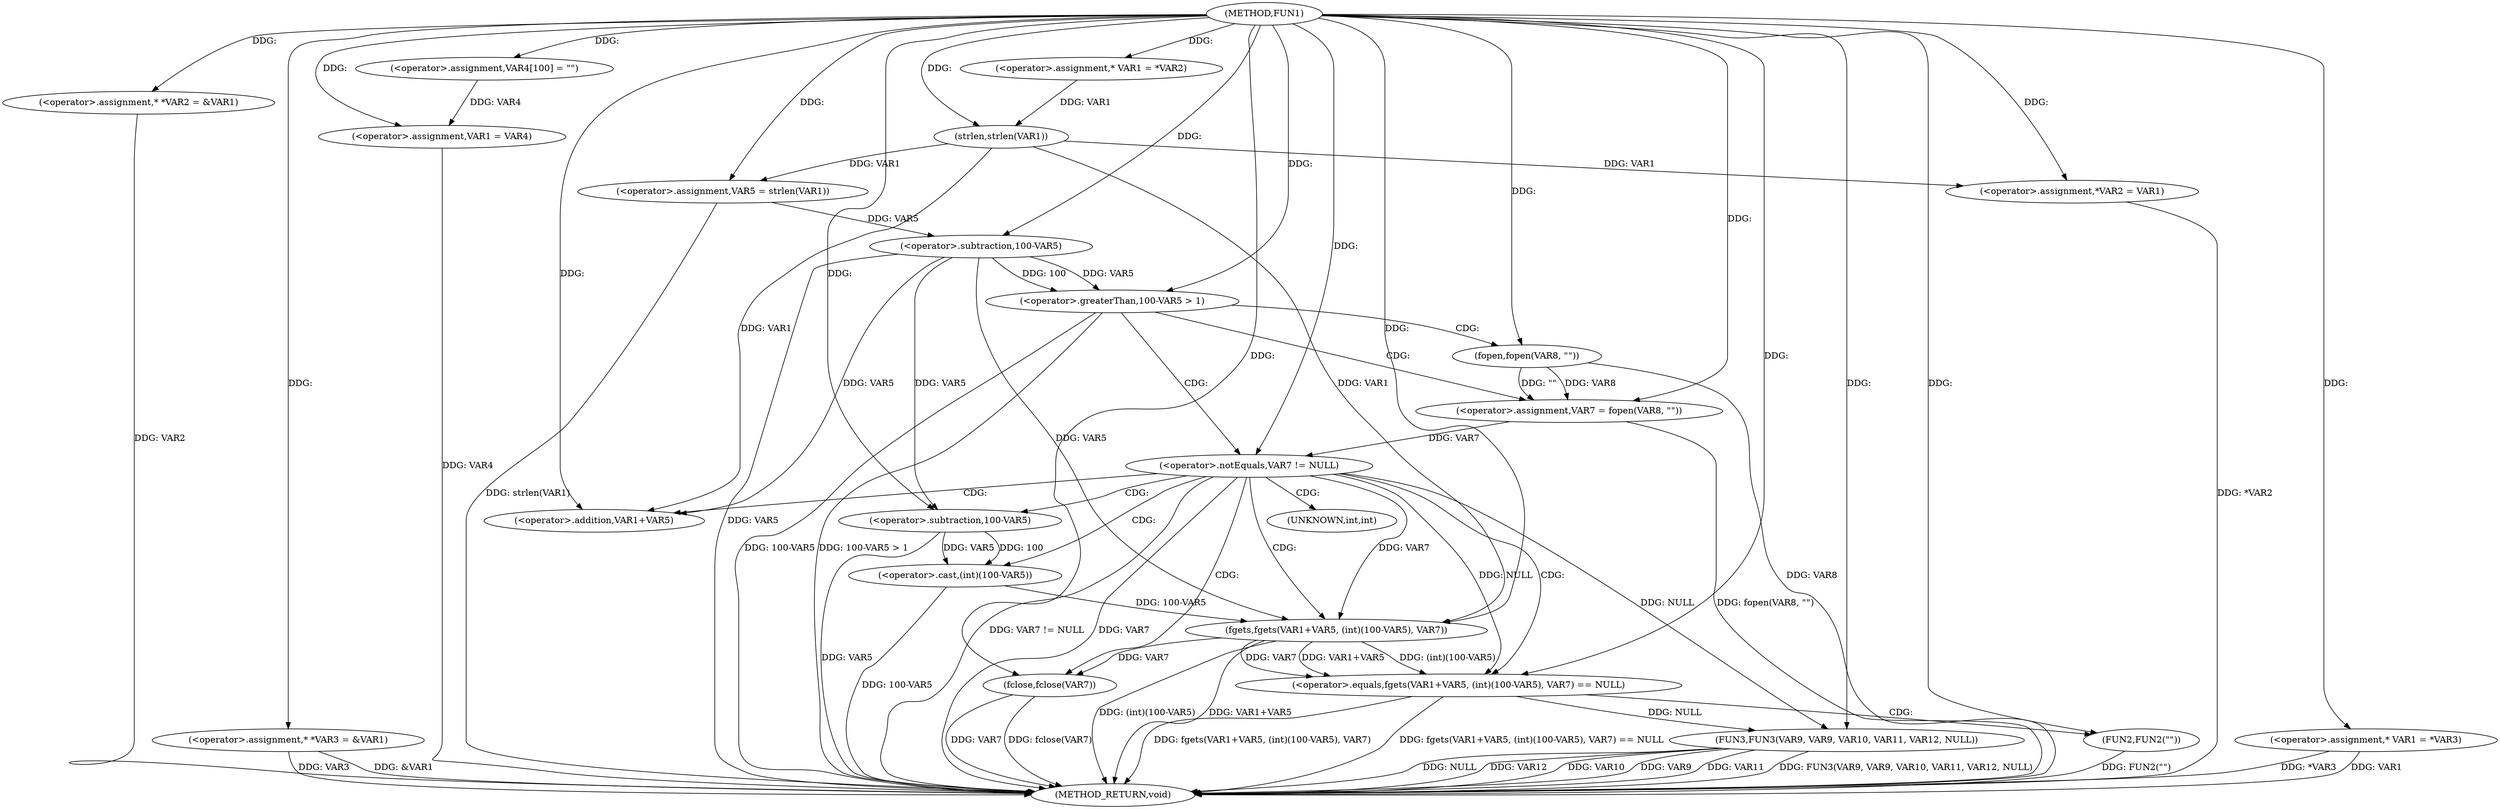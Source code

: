 digraph FUN1 {  
"1000100" [label = "(METHOD,FUN1)" ]
"1000185" [label = "(METHOD_RETURN,void)" ]
"1000104" [label = "(<operator>.assignment,* *VAR2 = &VAR1)" ]
"1000109" [label = "(<operator>.assignment,* *VAR3 = &VAR1)" ]
"1000114" [label = "(<operator>.assignment,VAR4[100] = \"\")" ]
"1000117" [label = "(<operator>.assignment,VAR1 = VAR4)" ]
"1000122" [label = "(<operator>.assignment,* VAR1 = *VAR2)" ]
"1000128" [label = "(<operator>.assignment,VAR5 = strlen(VAR1))" ]
"1000130" [label = "(strlen,strlen(VAR1))" ]
"1000134" [label = "(<operator>.greaterThan,100-VAR5 > 1)" ]
"1000135" [label = "(<operator>.subtraction,100-VAR5)" ]
"1000140" [label = "(<operator>.assignment,VAR7 = fopen(VAR8, \"\"))" ]
"1000142" [label = "(fopen,fopen(VAR8, \"\"))" ]
"1000146" [label = "(<operator>.notEquals,VAR7 != NULL)" ]
"1000151" [label = "(<operator>.equals,fgets(VAR1+VAR5, (int)(100-VAR5), VAR7) == NULL)" ]
"1000152" [label = "(fgets,fgets(VAR1+VAR5, (int)(100-VAR5), VAR7))" ]
"1000153" [label = "(<operator>.addition,VAR1+VAR5)" ]
"1000156" [label = "(<operator>.cast,(int)(100-VAR5))" ]
"1000158" [label = "(<operator>.subtraction,100-VAR5)" ]
"1000164" [label = "(FUN2,FUN2(\"\"))" ]
"1000166" [label = "(fclose,fclose(VAR7))" ]
"1000168" [label = "(<operator>.assignment,*VAR2 = VAR1)" ]
"1000174" [label = "(<operator>.assignment,* VAR1 = *VAR3)" ]
"1000178" [label = "(FUN3,FUN3(VAR9, VAR9, VAR10, VAR11, VAR12, NULL))" ]
"1000157" [label = "(UNKNOWN,int,int)" ]
  "1000140" -> "1000185"  [ label = "DDG: fopen(VAR8, \"\")"] 
  "1000151" -> "1000185"  [ label = "DDG: fgets(VAR1+VAR5, (int)(100-VAR5), VAR7) == NULL"] 
  "1000168" -> "1000185"  [ label = "DDG: *VAR2"] 
  "1000104" -> "1000185"  [ label = "DDG: VAR2"] 
  "1000178" -> "1000185"  [ label = "DDG: VAR10"] 
  "1000178" -> "1000185"  [ label = "DDG: VAR9"] 
  "1000174" -> "1000185"  [ label = "DDG: *VAR3"] 
  "1000152" -> "1000185"  [ label = "DDG: VAR1+VAR5"] 
  "1000117" -> "1000185"  [ label = "DDG: VAR4"] 
  "1000146" -> "1000185"  [ label = "DDG: VAR7 != NULL"] 
  "1000178" -> "1000185"  [ label = "DDG: VAR11"] 
  "1000178" -> "1000185"  [ label = "DDG: FUN3(VAR9, VAR9, VAR10, VAR11, VAR12, NULL)"] 
  "1000128" -> "1000185"  [ label = "DDG: strlen(VAR1)"] 
  "1000164" -> "1000185"  [ label = "DDG: FUN2(\"\")"] 
  "1000158" -> "1000185"  [ label = "DDG: VAR5"] 
  "1000166" -> "1000185"  [ label = "DDG: fclose(VAR7)"] 
  "1000178" -> "1000185"  [ label = "DDG: NULL"] 
  "1000151" -> "1000185"  [ label = "DDG: fgets(VAR1+VAR5, (int)(100-VAR5), VAR7)"] 
  "1000156" -> "1000185"  [ label = "DDG: 100-VAR5"] 
  "1000166" -> "1000185"  [ label = "DDG: VAR7"] 
  "1000134" -> "1000185"  [ label = "DDG: 100-VAR5 > 1"] 
  "1000134" -> "1000185"  [ label = "DDG: 100-VAR5"] 
  "1000109" -> "1000185"  [ label = "DDG: VAR3"] 
  "1000142" -> "1000185"  [ label = "DDG: VAR8"] 
  "1000152" -> "1000185"  [ label = "DDG: (int)(100-VAR5)"] 
  "1000146" -> "1000185"  [ label = "DDG: VAR7"] 
  "1000109" -> "1000185"  [ label = "DDG: &VAR1"] 
  "1000178" -> "1000185"  [ label = "DDG: VAR12"] 
  "1000135" -> "1000185"  [ label = "DDG: VAR5"] 
  "1000174" -> "1000185"  [ label = "DDG: VAR1"] 
  "1000100" -> "1000104"  [ label = "DDG: "] 
  "1000100" -> "1000109"  [ label = "DDG: "] 
  "1000100" -> "1000114"  [ label = "DDG: "] 
  "1000114" -> "1000117"  [ label = "DDG: VAR4"] 
  "1000100" -> "1000117"  [ label = "DDG: "] 
  "1000100" -> "1000122"  [ label = "DDG: "] 
  "1000130" -> "1000128"  [ label = "DDG: VAR1"] 
  "1000100" -> "1000128"  [ label = "DDG: "] 
  "1000122" -> "1000130"  [ label = "DDG: VAR1"] 
  "1000100" -> "1000130"  [ label = "DDG: "] 
  "1000135" -> "1000134"  [ label = "DDG: 100"] 
  "1000135" -> "1000134"  [ label = "DDG: VAR5"] 
  "1000100" -> "1000135"  [ label = "DDG: "] 
  "1000128" -> "1000135"  [ label = "DDG: VAR5"] 
  "1000100" -> "1000134"  [ label = "DDG: "] 
  "1000142" -> "1000140"  [ label = "DDG: VAR8"] 
  "1000142" -> "1000140"  [ label = "DDG: \"\""] 
  "1000100" -> "1000140"  [ label = "DDG: "] 
  "1000100" -> "1000142"  [ label = "DDG: "] 
  "1000140" -> "1000146"  [ label = "DDG: VAR7"] 
  "1000100" -> "1000146"  [ label = "DDG: "] 
  "1000152" -> "1000151"  [ label = "DDG: VAR1+VAR5"] 
  "1000152" -> "1000151"  [ label = "DDG: (int)(100-VAR5)"] 
  "1000152" -> "1000151"  [ label = "DDG: VAR7"] 
  "1000130" -> "1000152"  [ label = "DDG: VAR1"] 
  "1000100" -> "1000152"  [ label = "DDG: "] 
  "1000135" -> "1000152"  [ label = "DDG: VAR5"] 
  "1000130" -> "1000153"  [ label = "DDG: VAR1"] 
  "1000100" -> "1000153"  [ label = "DDG: "] 
  "1000135" -> "1000153"  [ label = "DDG: VAR5"] 
  "1000156" -> "1000152"  [ label = "DDG: 100-VAR5"] 
  "1000158" -> "1000156"  [ label = "DDG: 100"] 
  "1000158" -> "1000156"  [ label = "DDG: VAR5"] 
  "1000100" -> "1000158"  [ label = "DDG: "] 
  "1000135" -> "1000158"  [ label = "DDG: VAR5"] 
  "1000146" -> "1000152"  [ label = "DDG: VAR7"] 
  "1000146" -> "1000151"  [ label = "DDG: NULL"] 
  "1000100" -> "1000151"  [ label = "DDG: "] 
  "1000100" -> "1000164"  [ label = "DDG: "] 
  "1000152" -> "1000166"  [ label = "DDG: VAR7"] 
  "1000100" -> "1000166"  [ label = "DDG: "] 
  "1000130" -> "1000168"  [ label = "DDG: VAR1"] 
  "1000100" -> "1000168"  [ label = "DDG: "] 
  "1000100" -> "1000174"  [ label = "DDG: "] 
  "1000100" -> "1000178"  [ label = "DDG: "] 
  "1000146" -> "1000178"  [ label = "DDG: NULL"] 
  "1000151" -> "1000178"  [ label = "DDG: NULL"] 
  "1000134" -> "1000142"  [ label = "CDG: "] 
  "1000134" -> "1000146"  [ label = "CDG: "] 
  "1000134" -> "1000140"  [ label = "CDG: "] 
  "1000146" -> "1000153"  [ label = "CDG: "] 
  "1000146" -> "1000158"  [ label = "CDG: "] 
  "1000146" -> "1000156"  [ label = "CDG: "] 
  "1000146" -> "1000151"  [ label = "CDG: "] 
  "1000146" -> "1000152"  [ label = "CDG: "] 
  "1000146" -> "1000166"  [ label = "CDG: "] 
  "1000146" -> "1000157"  [ label = "CDG: "] 
  "1000151" -> "1000164"  [ label = "CDG: "] 
}
